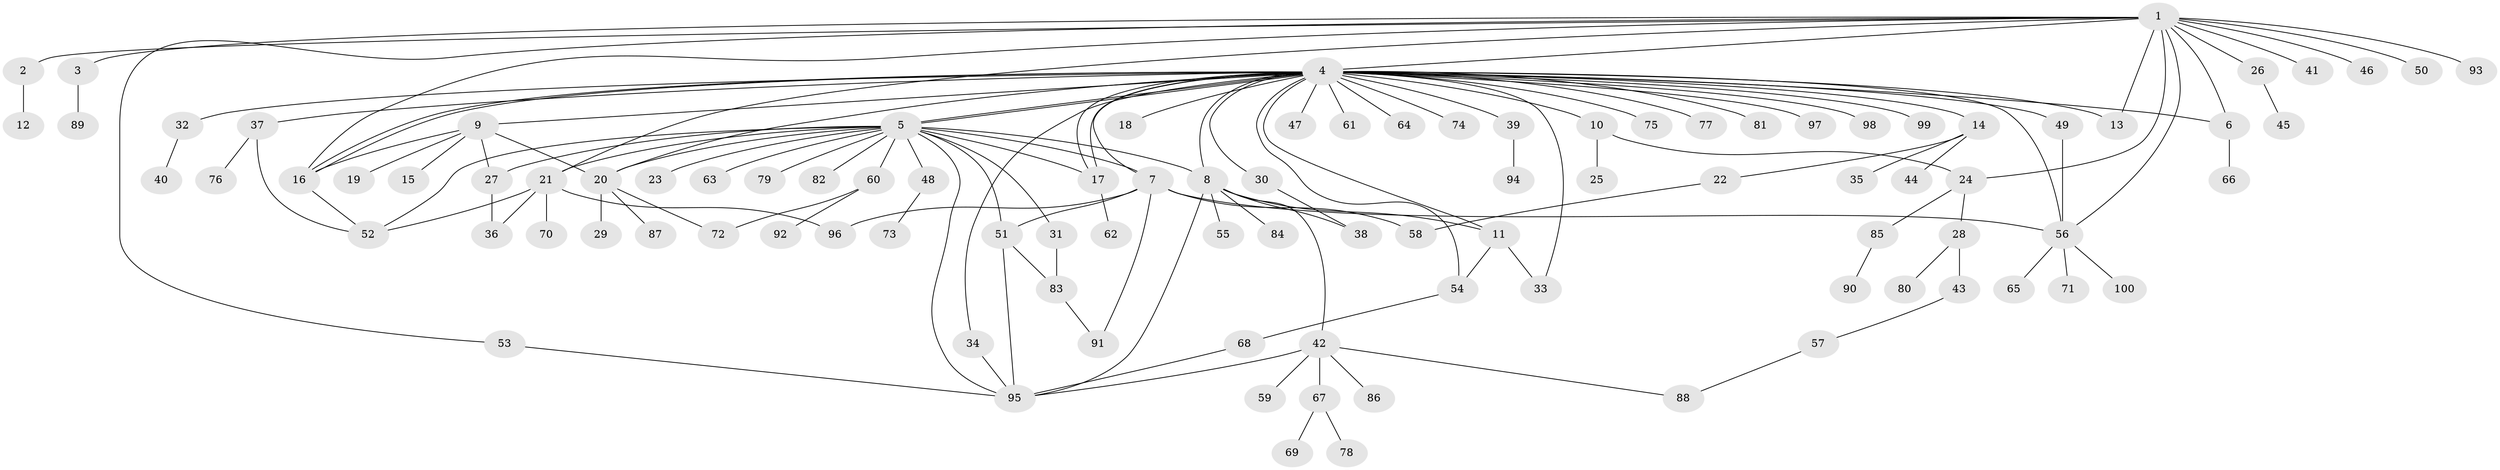 // Generated by graph-tools (version 1.1) at 2025/49/03/09/25 03:49:46]
// undirected, 100 vertices, 138 edges
graph export_dot {
graph [start="1"]
  node [color=gray90,style=filled];
  1;
  2;
  3;
  4;
  5;
  6;
  7;
  8;
  9;
  10;
  11;
  12;
  13;
  14;
  15;
  16;
  17;
  18;
  19;
  20;
  21;
  22;
  23;
  24;
  25;
  26;
  27;
  28;
  29;
  30;
  31;
  32;
  33;
  34;
  35;
  36;
  37;
  38;
  39;
  40;
  41;
  42;
  43;
  44;
  45;
  46;
  47;
  48;
  49;
  50;
  51;
  52;
  53;
  54;
  55;
  56;
  57;
  58;
  59;
  60;
  61;
  62;
  63;
  64;
  65;
  66;
  67;
  68;
  69;
  70;
  71;
  72;
  73;
  74;
  75;
  76;
  77;
  78;
  79;
  80;
  81;
  82;
  83;
  84;
  85;
  86;
  87;
  88;
  89;
  90;
  91;
  92;
  93;
  94;
  95;
  96;
  97;
  98;
  99;
  100;
  1 -- 2;
  1 -- 3;
  1 -- 4;
  1 -- 6;
  1 -- 13;
  1 -- 16;
  1 -- 21;
  1 -- 24;
  1 -- 26;
  1 -- 41;
  1 -- 46;
  1 -- 50;
  1 -- 53;
  1 -- 56;
  1 -- 93;
  2 -- 12;
  3 -- 89;
  4 -- 5;
  4 -- 5;
  4 -- 6;
  4 -- 7;
  4 -- 8;
  4 -- 9;
  4 -- 10;
  4 -- 11;
  4 -- 13;
  4 -- 14;
  4 -- 16;
  4 -- 16;
  4 -- 17;
  4 -- 17;
  4 -- 18;
  4 -- 20;
  4 -- 30;
  4 -- 32;
  4 -- 33;
  4 -- 34;
  4 -- 37;
  4 -- 39;
  4 -- 47;
  4 -- 49;
  4 -- 54;
  4 -- 56;
  4 -- 61;
  4 -- 64;
  4 -- 74;
  4 -- 75;
  4 -- 77;
  4 -- 81;
  4 -- 97;
  4 -- 98;
  4 -- 99;
  5 -- 7;
  5 -- 8;
  5 -- 17;
  5 -- 20;
  5 -- 21;
  5 -- 23;
  5 -- 27;
  5 -- 31;
  5 -- 48;
  5 -- 51;
  5 -- 52;
  5 -- 60;
  5 -- 63;
  5 -- 79;
  5 -- 82;
  5 -- 95;
  6 -- 66;
  7 -- 51;
  7 -- 56;
  7 -- 58;
  7 -- 91;
  7 -- 96;
  8 -- 11;
  8 -- 38;
  8 -- 42;
  8 -- 55;
  8 -- 84;
  8 -- 95;
  9 -- 15;
  9 -- 16;
  9 -- 19;
  9 -- 20;
  9 -- 27;
  10 -- 24;
  10 -- 25;
  11 -- 33;
  11 -- 54;
  14 -- 22;
  14 -- 35;
  14 -- 44;
  16 -- 52;
  17 -- 62;
  20 -- 29;
  20 -- 72;
  20 -- 87;
  21 -- 36;
  21 -- 52;
  21 -- 70;
  21 -- 96;
  22 -- 58;
  24 -- 28;
  24 -- 85;
  26 -- 45;
  27 -- 36;
  28 -- 43;
  28 -- 80;
  30 -- 38;
  31 -- 83;
  32 -- 40;
  34 -- 95;
  37 -- 52;
  37 -- 76;
  39 -- 94;
  42 -- 59;
  42 -- 67;
  42 -- 86;
  42 -- 88;
  42 -- 95;
  43 -- 57;
  48 -- 73;
  49 -- 56;
  51 -- 83;
  51 -- 95;
  53 -- 95;
  54 -- 68;
  56 -- 65;
  56 -- 71;
  56 -- 100;
  57 -- 88;
  60 -- 72;
  60 -- 92;
  67 -- 69;
  67 -- 78;
  68 -- 95;
  83 -- 91;
  85 -- 90;
}
